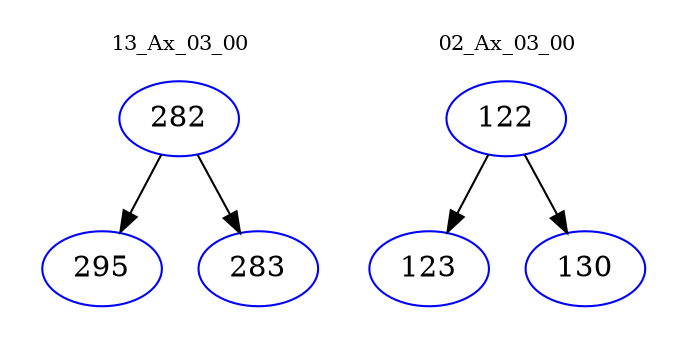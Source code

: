 digraph{
subgraph cluster_0 {
color = white
label = "13_Ax_03_00";
fontsize=10;
T0_282 [label="282", color="blue"]
T0_282 -> T0_295 [color="black"]
T0_295 [label="295", color="blue"]
T0_282 -> T0_283 [color="black"]
T0_283 [label="283", color="blue"]
}
subgraph cluster_1 {
color = white
label = "02_Ax_03_00";
fontsize=10;
T1_122 [label="122", color="blue"]
T1_122 -> T1_123 [color="black"]
T1_123 [label="123", color="blue"]
T1_122 -> T1_130 [color="black"]
T1_130 [label="130", color="blue"]
}
}
